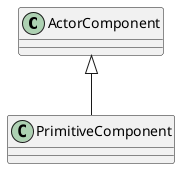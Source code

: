 @startuml Engine

class ActorComponent


class PrimitiveComponent
ActorComponent <|--PrimitiveComponent

@enduml